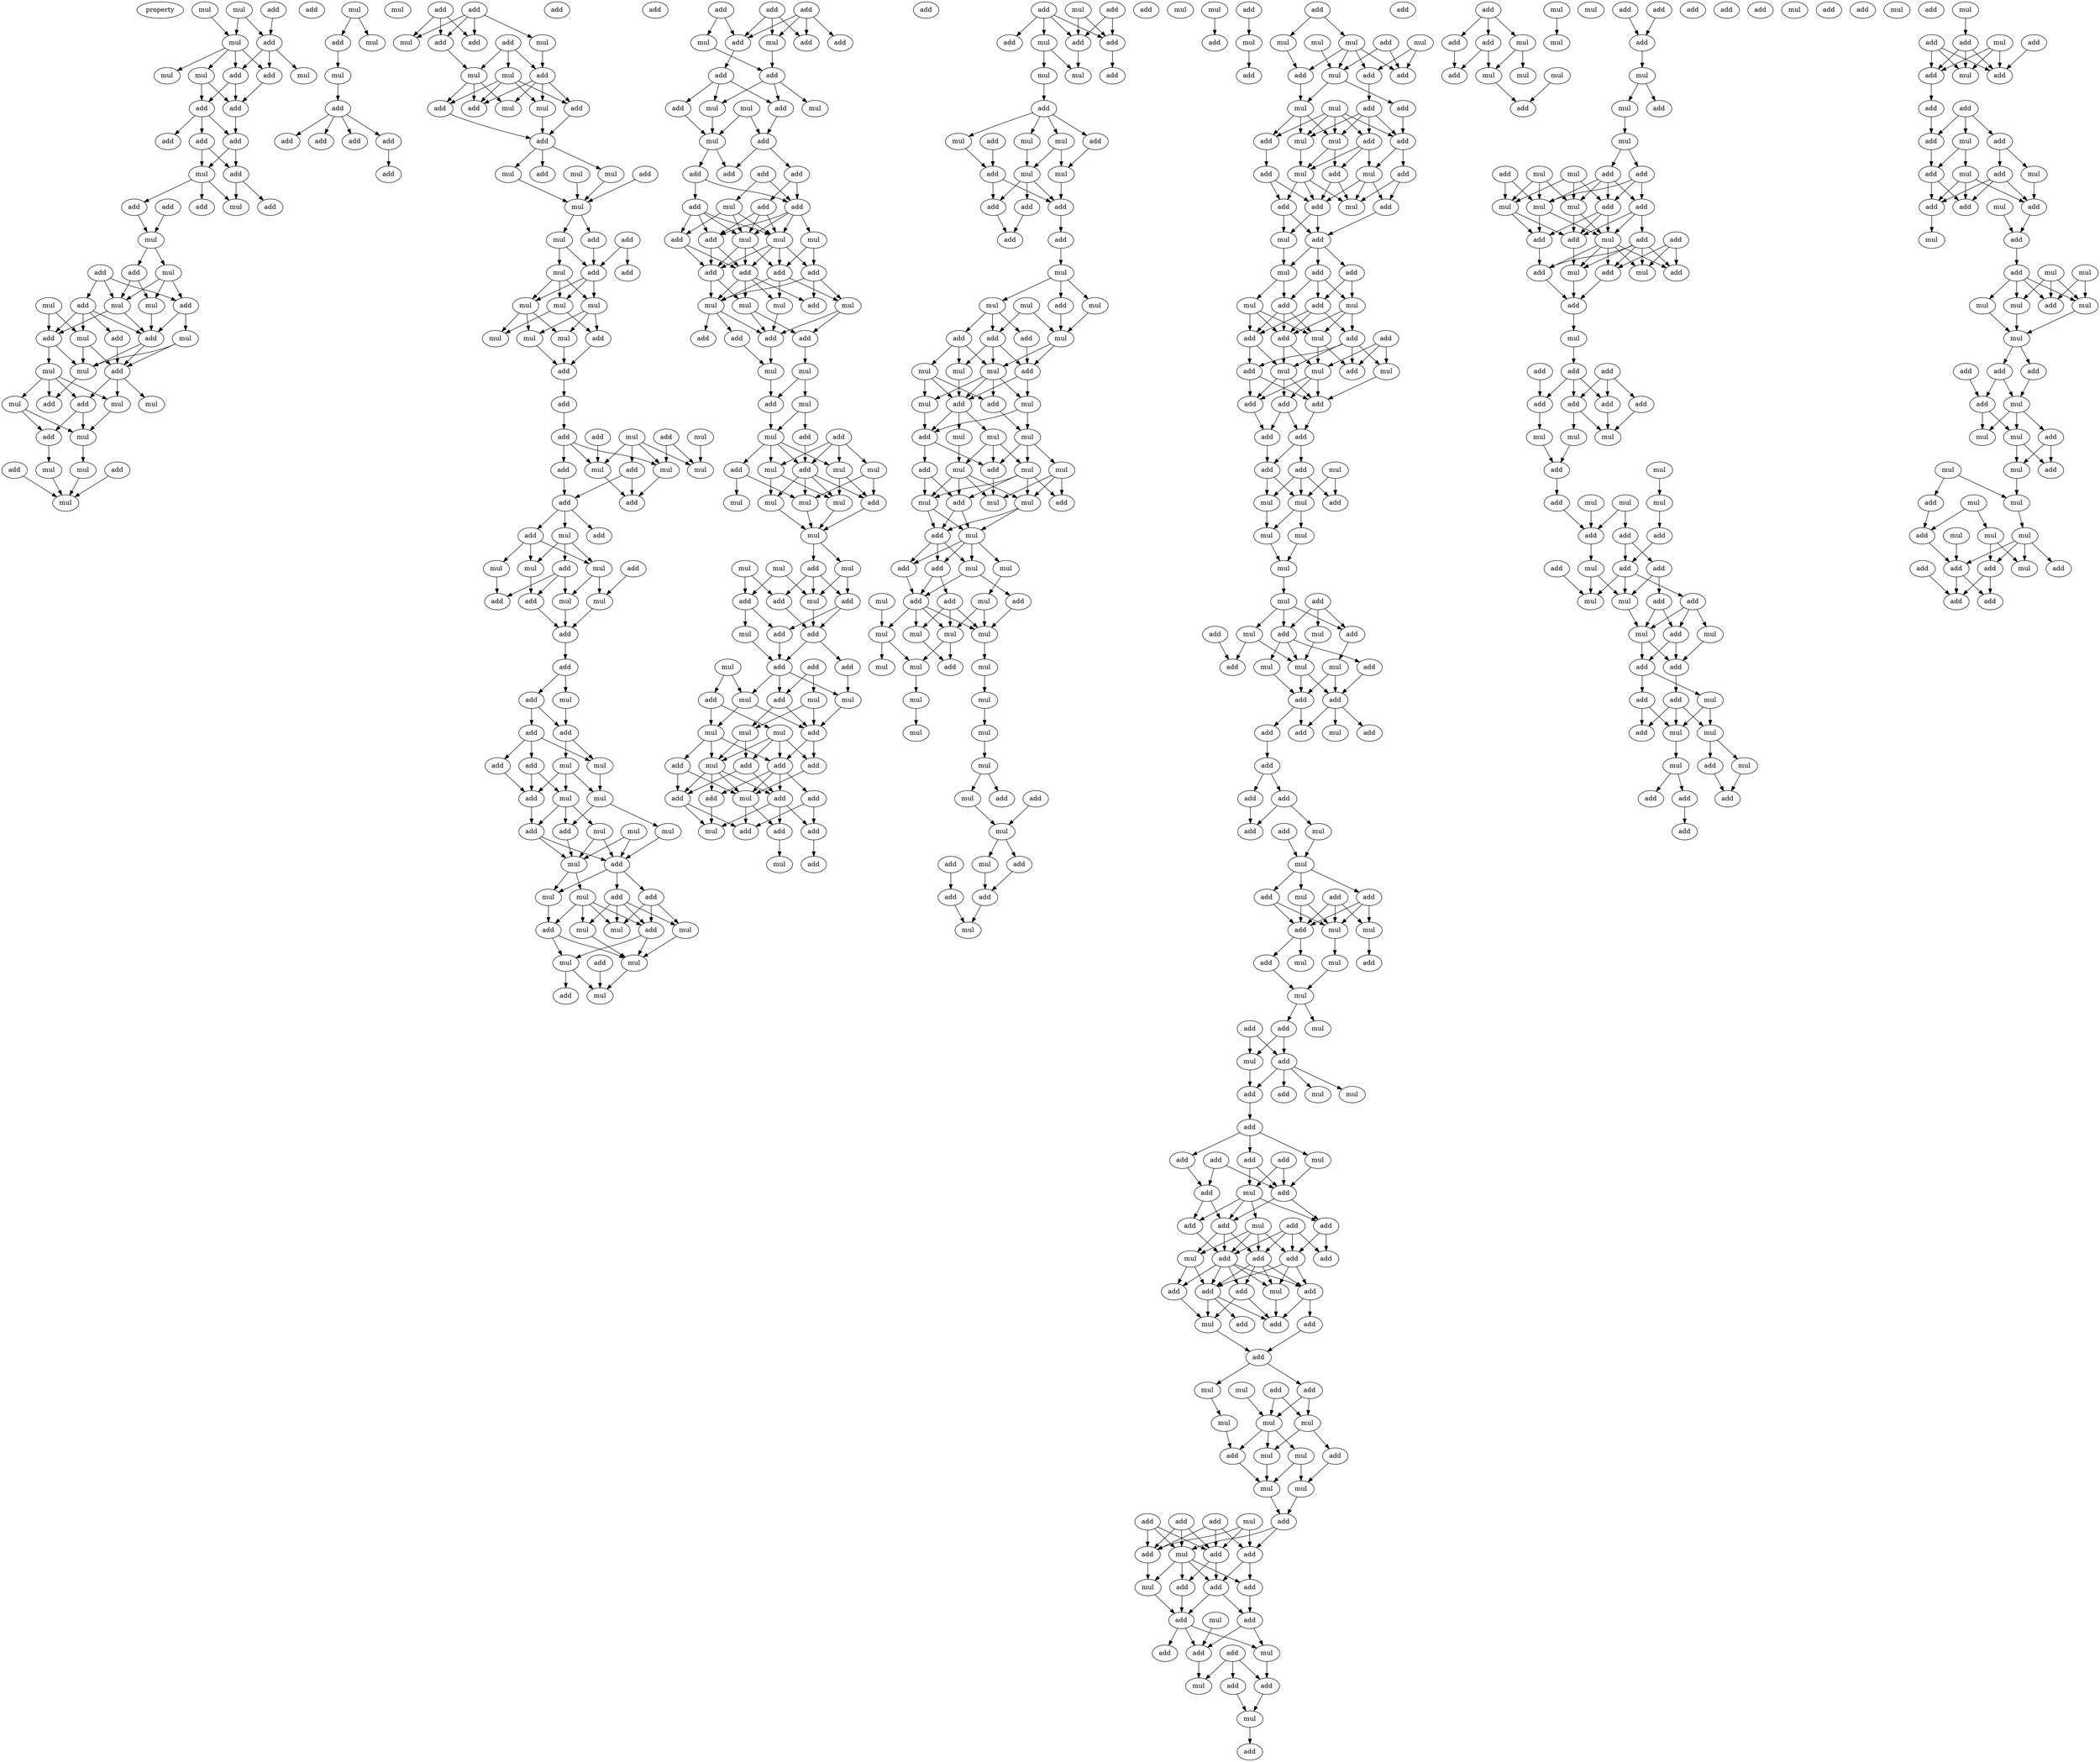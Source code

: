 digraph {
    node [fontcolor=black]
    property [mul=2,lf=1.9]
    0 [ label = mul ];
    1 [ label = mul ];
    2 [ label = add ];
    3 [ label = mul ];
    4 [ label = add ];
    5 [ label = add ];
    6 [ label = add ];
    7 [ label = mul ];
    8 [ label = mul ];
    9 [ label = mul ];
    10 [ label = add ];
    11 [ label = add ];
    12 [ label = add ];
    13 [ label = add ];
    14 [ label = add ];
    15 [ label = mul ];
    16 [ label = add ];
    17 [ label = add ];
    18 [ label = add ];
    19 [ label = add ];
    20 [ label = add ];
    21 [ label = mul ];
    22 [ label = mul ];
    23 [ label = add ];
    24 [ label = add ];
    25 [ label = mul ];
    26 [ label = mul ];
    27 [ label = add ];
    28 [ label = add ];
    29 [ label = mul ];
    30 [ label = mul ];
    31 [ label = add ];
    32 [ label = add ];
    33 [ label = mul ];
    34 [ label = mul ];
    35 [ label = add ];
    36 [ label = mul ];
    37 [ label = add ];
    38 [ label = mul ];
    39 [ label = add ];
    40 [ label = mul ];
    41 [ label = add ];
    42 [ label = mul ];
    43 [ label = mul ];
    44 [ label = mul ];
    45 [ label = add ];
    46 [ label = add ];
    47 [ label = mul ];
    48 [ label = mul ];
    49 [ label = add ];
    50 [ label = mul ];
    51 [ label = add ];
    52 [ label = mul ];
    53 [ label = add ];
    54 [ label = mul ];
    55 [ label = mul ];
    56 [ label = mul ];
    57 [ label = add ];
    58 [ label = add ];
    59 [ label = add ];
    60 [ label = add ];
    61 [ label = add ];
    62 [ label = add ];
    63 [ label = add ];
    64 [ label = add ];
    65 [ label = add ];
    66 [ label = add ];
    67 [ label = add ];
    68 [ label = mul ];
    69 [ label = mul ];
    70 [ label = mul ];
    71 [ label = add ];
    72 [ label = mul ];
    73 [ label = add ];
    74 [ label = mul ];
    75 [ label = add ];
    76 [ label = add ];
    77 [ label = mul ];
    78 [ label = add ];
    79 [ label = add ];
    80 [ label = mul ];
    81 [ label = add ];
    82 [ label = mul ];
    83 [ label = mul ];
    84 [ label = mul ];
    85 [ label = add ];
    86 [ label = add ];
    87 [ label = add ];
    88 [ label = mul ];
    89 [ label = mul ];
    90 [ label = add ];
    91 [ label = add ];
    92 [ label = mul ];
    93 [ label = mul ];
    94 [ label = mul ];
    95 [ label = mul ];
    96 [ label = mul ];
    97 [ label = add ];
    98 [ label = mul ];
    99 [ label = add ];
    100 [ label = add ];
    101 [ label = mul ];
    102 [ label = add ];
    103 [ label = add ];
    104 [ label = mul ];
    105 [ label = add ];
    106 [ label = add ];
    107 [ label = mul ];
    108 [ label = mul ];
    109 [ label = mul ];
    110 [ label = add ];
    111 [ label = add ];
    112 [ label = add ];
    113 [ label = add ];
    114 [ label = mul ];
    115 [ label = add ];
    116 [ label = add ];
    117 [ label = mul ];
    118 [ label = mul ];
    119 [ label = mul ];
    120 [ label = add ];
    121 [ label = mul ];
    122 [ label = add ];
    123 [ label = mul ];
    124 [ label = add ];
    125 [ label = add ];
    126 [ label = add ];
    127 [ label = add ];
    128 [ label = mul ];
    129 [ label = add ];
    130 [ label = add ];
    131 [ label = mul ];
    132 [ label = add ];
    133 [ label = add ];
    134 [ label = mul ];
    135 [ label = mul ];
    136 [ label = mul ];
    137 [ label = add ];
    138 [ label = add ];
    139 [ label = mul ];
    140 [ label = mul ];
    141 [ label = mul ];
    142 [ label = add ];
    143 [ label = mul ];
    144 [ label = add ];
    145 [ label = mul ];
    146 [ label = add ];
    147 [ label = add ];
    148 [ label = mul ];
    149 [ label = add ];
    150 [ label = add ];
    151 [ label = mul ];
    152 [ label = mul ];
    153 [ label = mul ];
    154 [ label = mul ];
    155 [ label = mul ];
    156 [ label = add ];
    157 [ label = mul ];
    158 [ label = add ];
    159 [ label = add ];
    160 [ label = add ];
    161 [ label = add ];
    162 [ label = add ];
    163 [ label = add ];
    164 [ label = mul ];
    165 [ label = mul ];
    166 [ label = add ];
    167 [ label = add ];
    168 [ label = add ];
    169 [ label = add ];
    170 [ label = mul ];
    171 [ label = add ];
    172 [ label = add ];
    173 [ label = mul ];
    174 [ label = mul ];
    175 [ label = add ];
    176 [ label = mul ];
    177 [ label = add ];
    178 [ label = add ];
    179 [ label = add ];
    180 [ label = add ];
    181 [ label = add ];
    182 [ label = add ];
    183 [ label = add ];
    184 [ label = mul ];
    185 [ label = mul ];
    186 [ label = add ];
    187 [ label = mul ];
    188 [ label = add ];
    189 [ label = mul ];
    190 [ label = add ];
    191 [ label = add ];
    192 [ label = add ];
    193 [ label = add ];
    194 [ label = mul ];
    195 [ label = mul ];
    196 [ label = mul ];
    197 [ label = add ];
    198 [ label = mul ];
    199 [ label = add ];
    200 [ label = add ];
    201 [ label = add ];
    202 [ label = add ];
    203 [ label = mul ];
    204 [ label = mul ];
    205 [ label = add ];
    206 [ label = mul ];
    207 [ label = add ];
    208 [ label = mul ];
    209 [ label = add ];
    210 [ label = mul ];
    211 [ label = mul ];
    212 [ label = mul ];
    213 [ label = add ];
    214 [ label = add ];
    215 [ label = mul ];
    216 [ label = add ];
    217 [ label = mul ];
    218 [ label = mul ];
    219 [ label = mul ];
    220 [ label = mul ];
    221 [ label = add ];
    222 [ label = mul ];
    223 [ label = add ];
    224 [ label = mul ];
    225 [ label = mul ];
    226 [ label = add ];
    227 [ label = add ];
    228 [ label = add ];
    229 [ label = mul ];
    230 [ label = add ];
    231 [ label = add ];
    232 [ label = mul ];
    233 [ label = add ];
    234 [ label = add ];
    235 [ label = add ];
    236 [ label = mul ];
    237 [ label = add ];
    238 [ label = mul ];
    239 [ label = mul ];
    240 [ label = add ];
    241 [ label = mul ];
    242 [ label = mul ];
    243 [ label = mul ];
    244 [ label = mul ];
    245 [ label = add ];
    246 [ label = add ];
    247 [ label = add ];
    248 [ label = add ];
    249 [ label = mul ];
    250 [ label = add ];
    251 [ label = add ];
    252 [ label = add ];
    253 [ label = add ];
    254 [ label = mul ];
    255 [ label = add ];
    256 [ label = add ];
    257 [ label = add ];
    258 [ label = add ];
    259 [ label = mul ];
    260 [ label = mul ];
    261 [ label = add ];
    262 [ label = add ];
    263 [ label = mul ];
    264 [ label = add ];
    265 [ label = add ];
    266 [ label = mul ];
    267 [ label = add ];
    268 [ label = add ];
    269 [ label = add ];
    270 [ label = mul ];
    271 [ label = mul ];
    272 [ label = add ];
    273 [ label = add ];
    274 [ label = mul ];
    275 [ label = mul ];
    276 [ label = mul ];
    277 [ label = add ];
    278 [ label = add ];
    279 [ label = mul ];
    280 [ label = mul ];
    281 [ label = add ];
    282 [ label = add ];
    283 [ label = add ];
    284 [ label = add ];
    285 [ label = add ];
    286 [ label = mul ];
    287 [ label = mul ];
    288 [ label = mul ];
    289 [ label = add ];
    290 [ label = mul ];
    291 [ label = add ];
    292 [ label = add ];
    293 [ label = add ];
    294 [ label = mul ];
    295 [ label = mul ];
    296 [ label = add ];
    297 [ label = mul ];
    298 [ label = mul ];
    299 [ label = add ];
    300 [ label = add ];
    301 [ label = mul ];
    302 [ label = mul ];
    303 [ label = mul ];
    304 [ label = mul ];
    305 [ label = add ];
    306 [ label = mul ];
    307 [ label = mul ];
    308 [ label = mul ];
    309 [ label = add ];
    310 [ label = mul ];
    311 [ label = add ];
    312 [ label = add ];
    313 [ label = add ];
    314 [ label = mul ];
    315 [ label = mul ];
    316 [ label = mul ];
    317 [ label = mul ];
    318 [ label = add ];
    319 [ label = add ];
    320 [ label = mul ];
    321 [ label = mul ];
    322 [ label = add ];
    323 [ label = mul ];
    324 [ label = add ];
    325 [ label = mul ];
    326 [ label = add ];
    327 [ label = add ];
    328 [ label = mul ];
    329 [ label = mul ];
    330 [ label = mul ];
    331 [ label = mul ];
    332 [ label = add ];
    333 [ label = mul ];
    334 [ label = mul ];
    335 [ label = mul ];
    336 [ label = mul ];
    337 [ label = mul ];
    338 [ label = mul ];
    339 [ label = mul ];
    340 [ label = mul ];
    341 [ label = add ];
    342 [ label = mul ];
    343 [ label = add ];
    344 [ label = mul ];
    345 [ label = mul ];
    346 [ label = add ];
    347 [ label = add ];
    348 [ label = add ];
    349 [ label = mul ];
    350 [ label = add ];
    351 [ label = add ];
    352 [ label = mul ];
    353 [ label = mul ];
    354 [ label = add ];
    355 [ label = add ];
    356 [ label = mul ];
    357 [ label = add ];
    358 [ label = add ];
    359 [ label = add ];
    360 [ label = mul ];
    361 [ label = mul ];
    362 [ label = mul ];
    363 [ label = mul ];
    364 [ label = mul ];
    365 [ label = add ];
    366 [ label = add ];
    367 [ label = add ];
    368 [ label = mul ];
    369 [ label = mul ];
    370 [ label = add ];
    371 [ label = add ];
    372 [ label = mul ];
    373 [ label = mul ];
    374 [ label = add ];
    375 [ label = add ];
    376 [ label = add ];
    377 [ label = add ];
    378 [ label = mul ];
    379 [ label = add ];
    380 [ label = mul ];
    381 [ label = add ];
    382 [ label = add ];
    383 [ label = add ];
    384 [ label = mul ];
    385 [ label = add ];
    386 [ label = add ];
    387 [ label = mul ];
    388 [ label = mul ];
    389 [ label = add ];
    390 [ label = add ];
    391 [ label = mul ];
    392 [ label = add ];
    393 [ label = add ];
    394 [ label = mul ];
    395 [ label = add ];
    396 [ label = add ];
    397 [ label = add ];
    398 [ label = mul ];
    399 [ label = add ];
    400 [ label = mul ];
    401 [ label = add ];
    402 [ label = mul ];
    403 [ label = add ];
    404 [ label = mul ];
    405 [ label = add ];
    406 [ label = add ];
    407 [ label = add ];
    408 [ label = add ];
    409 [ label = add ];
    410 [ label = add ];
    411 [ label = mul ];
    412 [ label = add ];
    413 [ label = mul ];
    414 [ label = add ];
    415 [ label = mul ];
    416 [ label = mul ];
    417 [ label = mul ];
    418 [ label = mul ];
    419 [ label = add ];
    420 [ label = mul ];
    421 [ label = add ];
    422 [ label = mul ];
    423 [ label = add ];
    424 [ label = add ];
    425 [ label = mul ];
    426 [ label = mul ];
    427 [ label = add ];
    428 [ label = add ];
    429 [ label = mul ];
    430 [ label = mul ];
    431 [ label = add ];
    432 [ label = add ];
    433 [ label = add ];
    434 [ label = mul ];
    435 [ label = add ];
    436 [ label = add ];
    437 [ label = add ];
    438 [ label = add ];
    439 [ label = add ];
    440 [ label = add ];
    441 [ label = add ];
    442 [ label = mul ];
    443 [ label = mul ];
    444 [ label = add ];
    445 [ label = add ];
    446 [ label = add ];
    447 [ label = mul ];
    448 [ label = mul ];
    449 [ label = add ];
    450 [ label = mul ];
    451 [ label = mul ];
    452 [ label = mul ];
    453 [ label = add ];
    454 [ label = add ];
    455 [ label = mul ];
    456 [ label = add ];
    457 [ label = add ];
    458 [ label = mul ];
    459 [ label = add ];
    460 [ label = mul ];
    461 [ label = add ];
    462 [ label = add ];
    463 [ label = add ];
    464 [ label = mul ];
    465 [ label = mul ];
    466 [ label = add ];
    467 [ label = add ];
    468 [ label = add ];
    469 [ label = mul ];
    470 [ label = add ];
    471 [ label = add ];
    472 [ label = add ];
    473 [ label = mul ];
    474 [ label = add ];
    475 [ label = add ];
    476 [ label = add ];
    477 [ label = add ];
    478 [ label = add ];
    479 [ label = mul ];
    480 [ label = add ];
    481 [ label = add ];
    482 [ label = mul ];
    483 [ label = add ];
    484 [ label = add ];
    485 [ label = add ];
    486 [ label = add ];
    487 [ label = add ];
    488 [ label = add ];
    489 [ label = mul ];
    490 [ label = add ];
    491 [ label = add ];
    492 [ label = add ];
    493 [ label = mul ];
    494 [ label = add ];
    495 [ label = mul ];
    496 [ label = mul ];
    497 [ label = add ];
    498 [ label = add ];
    499 [ label = mul ];
    500 [ label = mul ];
    501 [ label = mul ];
    502 [ label = add ];
    503 [ label = mul ];
    504 [ label = mul ];
    505 [ label = add ];
    506 [ label = mul ];
    507 [ label = mul ];
    508 [ label = mul ];
    509 [ label = add ];
    510 [ label = add ];
    511 [ label = add ];
    512 [ label = add ];
    513 [ label = add ];
    514 [ label = mul ];
    515 [ label = add ];
    516 [ label = add ];
    517 [ label = add ];
    518 [ label = add ];
    519 [ label = add ];
    520 [ label = mul ];
    521 [ label = add ];
    522 [ label = add ];
    523 [ label = mul ];
    524 [ label = add ];
    525 [ label = add ];
    526 [ label = mul ];
    527 [ label = add ];
    528 [ label = add ];
    529 [ label = add ];
    530 [ label = mul ];
    531 [ label = mul ];
    532 [ label = add ];
    533 [ label = add ];
    534 [ label = add ];
    535 [ label = mul ];
    536 [ label = add ];
    537 [ label = mul ];
    538 [ label = mul ];
    539 [ label = mul ];
    540 [ label = add ];
    541 [ label = add ];
    542 [ label = mul ];
    543 [ label = mul ];
    544 [ label = mul ];
    545 [ label = add ];
    546 [ label = add ];
    547 [ label = add ];
    548 [ label = add ];
    549 [ label = add ];
    550 [ label = mul ];
    551 [ label = mul ];
    552 [ label = add ];
    553 [ label = mul ];
    554 [ label = mul ];
    555 [ label = add ];
    556 [ label = add ];
    557 [ label = add ];
    558 [ label = mul ];
    559 [ label = mul ];
    560 [ label = add ];
    561 [ label = add ];
    562 [ label = mul ];
    563 [ label = mul ];
    564 [ label = add ];
    565 [ label = mul ];
    566 [ label = add ];
    567 [ label = add ];
    568 [ label = add ];
    569 [ label = mul ];
    570 [ label = add ];
    571 [ label = mul ];
    572 [ label = add ];
    573 [ label = add ];
    574 [ label = add ];
    575 [ label = mul ];
    576 [ label = add ];
    577 [ label = add ];
    578 [ label = add ];
    579 [ label = add ];
    580 [ label = add ];
    581 [ label = add ];
    582 [ label = add ];
    583 [ label = add ];
    584 [ label = mul ];
    585 [ label = mul ];
    586 [ label = mul ];
    587 [ label = add ];
    588 [ label = mul ];
    589 [ label = add ];
    590 [ label = mul ];
    591 [ label = mul ];
    592 [ label = mul ];
    593 [ label = add ];
    594 [ label = add ];
    595 [ label = add ];
    596 [ label = add ];
    597 [ label = mul ];
    598 [ label = add ];
    599 [ label = add ];
    600 [ label = add ];
    601 [ label = mul ];
    602 [ label = add ];
    603 [ label = mul ];
    604 [ label = mul ];
    605 [ label = mul ];
    606 [ label = add ];
    607 [ label = add ];
    608 [ label = add ];
    609 [ label = add ];
    610 [ label = mul ];
    611 [ label = add ];
    612 [ label = mul ];
    613 [ label = add ];
    614 [ label = mul ];
    615 [ label = mul ];
    616 [ label = add ];
    617 [ label = mul ];
    618 [ label = mul ];
    619 [ label = add ];
    620 [ label = add ];
    621 [ label = add ];
    622 [ label = add ];
    623 [ label = add ];
    624 [ label = add ];
    625 [ label = mul ];
    626 [ label = add ];
    627 [ label = mul ];
    628 [ label = mul ];
    629 [ label = add ];
    630 [ label = add ];
    631 [ label = add ];
    632 [ label = add ];
    633 [ label = mul ];
    634 [ label = add ];
    635 [ label = add ];
    636 [ label = add ];
    637 [ label = add ];
    638 [ label = mul ];
    639 [ label = add ];
    640 [ label = mul ];
    641 [ label = add ];
    642 [ label = add ];
    643 [ label = mul ];
    644 [ label = mul ];
    645 [ label = add ];
    646 [ label = add ];
    647 [ label = add ];
    648 [ label = add ];
    649 [ label = mul ];
    650 [ label = add ];
    651 [ label = mul ];
    652 [ label = mul ];
    653 [ label = mul ];
    654 [ label = mul ];
    655 [ label = add ];
    656 [ label = mul ];
    657 [ label = mul ];
    658 [ label = add ];
    659 [ label = add ];
    660 [ label = add ];
    661 [ label = mul ];
    662 [ label = add ];
    663 [ label = mul ];
    664 [ label = mul ];
    665 [ label = add ];
    666 [ label = add ];
    667 [ label = mul ];
    668 [ label = mul ];
    669 [ label = add ];
    670 [ label = mul ];
    671 [ label = mul ];
    672 [ label = mul ];
    673 [ label = add ];
    674 [ label = mul ];
    675 [ label = mul ];
    676 [ label = add ];
    677 [ label = add ];
    678 [ label = mul ];
    679 [ label = add ];
    680 [ label = add ];
    681 [ label = add ];
    682 [ label = add ];
    0 -> 3 [ name = 0 ];
    0 -> 4 [ name = 1 ];
    1 -> 3 [ name = 2 ];
    2 -> 4 [ name = 3 ];
    3 -> 5 [ name = 4 ];
    3 -> 6 [ name = 5 ];
    3 -> 7 [ name = 6 ];
    3 -> 9 [ name = 7 ];
    4 -> 5 [ name = 8 ];
    4 -> 6 [ name = 9 ];
    4 -> 8 [ name = 10 ];
    5 -> 10 [ name = 11 ];
    6 -> 10 [ name = 12 ];
    6 -> 11 [ name = 13 ];
    9 -> 10 [ name = 14 ];
    9 -> 11 [ name = 15 ];
    10 -> 13 [ name = 16 ];
    11 -> 12 [ name = 17 ];
    11 -> 13 [ name = 18 ];
    11 -> 14 [ name = 19 ];
    12 -> 15 [ name = 20 ];
    12 -> 16 [ name = 21 ];
    13 -> 15 [ name = 22 ];
    13 -> 16 [ name = 23 ];
    15 -> 18 [ name = 24 ];
    15 -> 20 [ name = 25 ];
    15 -> 21 [ name = 26 ];
    16 -> 17 [ name = 27 ];
    16 -> 21 [ name = 28 ];
    18 -> 22 [ name = 29 ];
    19 -> 22 [ name = 30 ];
    22 -> 24 [ name = 31 ];
    22 -> 25 [ name = 32 ];
    23 -> 26 [ name = 33 ];
    23 -> 27 [ name = 34 ];
    23 -> 28 [ name = 35 ];
    24 -> 26 [ name = 36 ];
    24 -> 29 [ name = 37 ];
    25 -> 26 [ name = 38 ];
    25 -> 27 [ name = 39 ];
    25 -> 29 [ name = 40 ];
    26 -> 31 [ name = 41 ];
    26 -> 32 [ name = 42 ];
    27 -> 31 [ name = 43 ];
    27 -> 34 [ name = 44 ];
    28 -> 31 [ name = 45 ];
    28 -> 32 [ name = 46 ];
    28 -> 33 [ name = 47 ];
    28 -> 35 [ name = 48 ];
    29 -> 31 [ name = 49 ];
    30 -> 32 [ name = 50 ];
    30 -> 33 [ name = 51 ];
    31 -> 36 [ name = 52 ];
    31 -> 37 [ name = 53 ];
    32 -> 36 [ name = 54 ];
    32 -> 38 [ name = 55 ];
    33 -> 36 [ name = 56 ];
    33 -> 37 [ name = 57 ];
    34 -> 36 [ name = 58 ];
    34 -> 37 [ name = 59 ];
    35 -> 37 [ name = 60 ];
    36 -> 39 [ name = 61 ];
    37 -> 40 [ name = 62 ];
    37 -> 41 [ name = 63 ];
    37 -> 43 [ name = 64 ];
    38 -> 39 [ name = 65 ];
    38 -> 41 [ name = 66 ];
    38 -> 42 [ name = 67 ];
    38 -> 43 [ name = 68 ];
    41 -> 44 [ name = 69 ];
    41 -> 45 [ name = 70 ];
    42 -> 44 [ name = 71 ];
    42 -> 45 [ name = 72 ];
    43 -> 44 [ name = 73 ];
    44 -> 48 [ name = 74 ];
    45 -> 47 [ name = 75 ];
    46 -> 50 [ name = 76 ];
    47 -> 50 [ name = 77 ];
    48 -> 50 [ name = 78 ];
    49 -> 50 [ name = 79 ];
    52 -> 53 [ name = 80 ];
    52 -> 54 [ name = 81 ];
    53 -> 56 [ name = 82 ];
    56 -> 57 [ name = 83 ];
    57 -> 58 [ name = 84 ];
    57 -> 59 [ name = 85 ];
    57 -> 60 [ name = 86 ];
    57 -> 61 [ name = 87 ];
    61 -> 62 [ name = 88 ];
    63 -> 66 [ name = 89 ];
    63 -> 67 [ name = 90 ];
    63 -> 69 [ name = 91 ];
    64 -> 66 [ name = 92 ];
    64 -> 67 [ name = 93 ];
    64 -> 68 [ name = 94 ];
    64 -> 69 [ name = 95 ];
    65 -> 70 [ name = 96 ];
    65 -> 71 [ name = 97 ];
    65 -> 72 [ name = 98 ];
    67 -> 70 [ name = 99 ];
    68 -> 71 [ name = 100 ];
    70 -> 73 [ name = 101 ];
    70 -> 74 [ name = 102 ];
    70 -> 75 [ name = 103 ];
    71 -> 73 [ name = 104 ];
    71 -> 74 [ name = 105 ];
    71 -> 76 [ name = 106 ];
    71 -> 77 [ name = 107 ];
    72 -> 73 [ name = 108 ];
    72 -> 75 [ name = 109 ];
    72 -> 76 [ name = 110 ];
    72 -> 77 [ name = 111 ];
    75 -> 78 [ name = 112 ];
    76 -> 78 [ name = 113 ];
    77 -> 78 [ name = 114 ];
    78 -> 80 [ name = 115 ];
    78 -> 81 [ name = 116 ];
    78 -> 82 [ name = 117 ];
    79 -> 84 [ name = 118 ];
    80 -> 84 [ name = 119 ];
    82 -> 84 [ name = 120 ];
    83 -> 84 [ name = 121 ];
    84 -> 85 [ name = 122 ];
    84 -> 88 [ name = 123 ];
    85 -> 91 [ name = 124 ];
    87 -> 90 [ name = 125 ];
    87 -> 91 [ name = 126 ];
    88 -> 89 [ name = 127 ];
    88 -> 91 [ name = 128 ];
    89 -> 92 [ name = 129 ];
    89 -> 93 [ name = 130 ];
    89 -> 94 [ name = 131 ];
    91 -> 92 [ name = 132 ];
    91 -> 93 [ name = 133 ];
    91 -> 94 [ name = 134 ];
    92 -> 95 [ name = 135 ];
    92 -> 97 [ name = 136 ];
    93 -> 96 [ name = 137 ];
    93 -> 97 [ name = 138 ];
    93 -> 98 [ name = 139 ];
    94 -> 95 [ name = 140 ];
    94 -> 96 [ name = 141 ];
    94 -> 98 [ name = 142 ];
    96 -> 99 [ name = 143 ];
    97 -> 99 [ name = 144 ];
    98 -> 99 [ name = 145 ];
    99 -> 100 [ name = 146 ];
    100 -> 103 [ name = 147 ];
    101 -> 107 [ name = 148 ];
    101 -> 108 [ name = 149 ];
    101 -> 109 [ name = 150 ];
    101 -> 110 [ name = 151 ];
    102 -> 107 [ name = 152 ];
    102 -> 109 [ name = 153 ];
    103 -> 106 [ name = 154 ];
    103 -> 107 [ name = 155 ];
    103 -> 108 [ name = 156 ];
    104 -> 109 [ name = 157 ];
    105 -> 108 [ name = 158 ];
    106 -> 111 [ name = 159 ];
    107 -> 112 [ name = 160 ];
    108 -> 112 [ name = 161 ];
    110 -> 111 [ name = 162 ];
    110 -> 112 [ name = 163 ];
    111 -> 113 [ name = 164 ];
    111 -> 114 [ name = 165 ];
    111 -> 115 [ name = 166 ];
    113 -> 117 [ name = 167 ];
    113 -> 118 [ name = 168 ];
    113 -> 119 [ name = 169 ];
    114 -> 118 [ name = 170 ];
    114 -> 119 [ name = 171 ];
    114 -> 120 [ name = 172 ];
    116 -> 123 [ name = 173 ];
    117 -> 124 [ name = 174 ];
    118 -> 121 [ name = 175 ];
    118 -> 123 [ name = 176 ];
    119 -> 122 [ name = 177 ];
    120 -> 121 [ name = 178 ];
    120 -> 122 [ name = 179 ];
    120 -> 124 [ name = 180 ];
    121 -> 125 [ name = 181 ];
    122 -> 125 [ name = 182 ];
    123 -> 125 [ name = 183 ];
    125 -> 126 [ name = 184 ];
    126 -> 127 [ name = 185 ];
    126 -> 128 [ name = 186 ];
    127 -> 129 [ name = 187 ];
    127 -> 130 [ name = 188 ];
    128 -> 129 [ name = 189 ];
    129 -> 131 [ name = 190 ];
    129 -> 134 [ name = 191 ];
    130 -> 132 [ name = 192 ];
    130 -> 133 [ name = 193 ];
    130 -> 134 [ name = 194 ];
    131 -> 135 [ name = 195 ];
    131 -> 136 [ name = 196 ];
    131 -> 137 [ name = 197 ];
    132 -> 136 [ name = 198 ];
    132 -> 137 [ name = 199 ];
    133 -> 137 [ name = 200 ];
    134 -> 135 [ name = 201 ];
    135 -> 138 [ name = 202 ];
    135 -> 141 [ name = 203 ];
    136 -> 138 [ name = 204 ];
    136 -> 140 [ name = 205 ];
    136 -> 142 [ name = 206 ];
    137 -> 142 [ name = 207 ];
    138 -> 143 [ name = 208 ];
    139 -> 143 [ name = 209 ];
    139 -> 144 [ name = 210 ];
    140 -> 143 [ name = 211 ];
    140 -> 144 [ name = 212 ];
    141 -> 144 [ name = 213 ];
    142 -> 143 [ name = 214 ];
    142 -> 144 [ name = 215 ];
    143 -> 145 [ name = 216 ];
    143 -> 148 [ name = 217 ];
    144 -> 146 [ name = 218 ];
    144 -> 147 [ name = 219 ];
    144 -> 148 [ name = 220 ];
    145 -> 149 [ name = 221 ];
    145 -> 150 [ name = 222 ];
    145 -> 151 [ name = 223 ];
    145 -> 152 [ name = 224 ];
    146 -> 150 [ name = 225 ];
    146 -> 151 [ name = 226 ];
    146 -> 153 [ name = 227 ];
    147 -> 150 [ name = 228 ];
    147 -> 151 [ name = 229 ];
    147 -> 152 [ name = 230 ];
    147 -> 153 [ name = 231 ];
    148 -> 149 [ name = 232 ];
    149 -> 154 [ name = 233 ];
    149 -> 155 [ name = 234 ];
    150 -> 154 [ name = 235 ];
    150 -> 155 [ name = 236 ];
    152 -> 154 [ name = 237 ];
    153 -> 154 [ name = 238 ];
    154 -> 157 [ name = 239 ];
    155 -> 157 [ name = 240 ];
    155 -> 158 [ name = 241 ];
    156 -> 157 [ name = 242 ];
    160 -> 165 [ name = 243 ];
    160 -> 167 [ name = 244 ];
    161 -> 163 [ name = 245 ];
    161 -> 164 [ name = 246 ];
    161 -> 166 [ name = 247 ];
    161 -> 167 [ name = 248 ];
    162 -> 164 [ name = 249 ];
    162 -> 166 [ name = 250 ];
    162 -> 167 [ name = 251 ];
    164 -> 169 [ name = 252 ];
    165 -> 169 [ name = 253 ];
    167 -> 168 [ name = 254 ];
    168 -> 170 [ name = 255 ];
    168 -> 171 [ name = 256 ];
    168 -> 172 [ name = 257 ];
    169 -> 170 [ name = 258 ];
    169 -> 172 [ name = 259 ];
    169 -> 174 [ name = 260 ];
    170 -> 176 [ name = 261 ];
    171 -> 176 [ name = 262 ];
    172 -> 175 [ name = 263 ];
    173 -> 175 [ name = 264 ];
    173 -> 176 [ name = 265 ];
    175 -> 177 [ name = 266 ];
    175 -> 180 [ name = 267 ];
    176 -> 178 [ name = 268 ];
    176 -> 180 [ name = 269 ];
    177 -> 182 [ name = 270 ];
    177 -> 183 [ name = 271 ];
    178 -> 181 [ name = 272 ];
    178 -> 183 [ name = 273 ];
    179 -> 183 [ name = 274 ];
    179 -> 184 [ name = 275 ];
    181 -> 185 [ name = 276 ];
    181 -> 186 [ name = 277 ];
    181 -> 188 [ name = 278 ];
    181 -> 189 [ name = 279 ];
    182 -> 185 [ name = 280 ];
    182 -> 186 [ name = 281 ];
    182 -> 189 [ name = 282 ];
    183 -> 185 [ name = 283 ];
    183 -> 186 [ name = 284 ];
    183 -> 187 [ name = 285 ];
    183 -> 189 [ name = 286 ];
    184 -> 185 [ name = 287 ];
    184 -> 188 [ name = 288 ];
    184 -> 189 [ name = 289 ];
    185 -> 190 [ name = 290 ];
    185 -> 191 [ name = 291 ];
    185 -> 192 [ name = 292 ];
    185 -> 193 [ name = 293 ];
    186 -> 190 [ name = 294 ];
    186 -> 193 [ name = 295 ];
    187 -> 191 [ name = 296 ];
    187 -> 192 [ name = 297 ];
    188 -> 190 [ name = 298 ];
    188 -> 193 [ name = 299 ];
    189 -> 190 [ name = 300 ];
    189 -> 191 [ name = 301 ];
    189 -> 193 [ name = 302 ];
    190 -> 194 [ name = 303 ];
    190 -> 196 [ name = 304 ];
    190 -> 197 [ name = 305 ];
    190 -> 198 [ name = 306 ];
    191 -> 195 [ name = 307 ];
    191 -> 196 [ name = 308 ];
    191 -> 198 [ name = 309 ];
    192 -> 195 [ name = 310 ];
    192 -> 197 [ name = 311 ];
    192 -> 198 [ name = 312 ];
    193 -> 194 [ name = 313 ];
    193 -> 198 [ name = 314 ];
    194 -> 199 [ name = 315 ];
    194 -> 202 [ name = 316 ];
    195 -> 199 [ name = 317 ];
    195 -> 202 [ name = 318 ];
    196 -> 199 [ name = 319 ];
    198 -> 199 [ name = 320 ];
    198 -> 200 [ name = 321 ];
    198 -> 201 [ name = 322 ];
    199 -> 203 [ name = 323 ];
    201 -> 203 [ name = 324 ];
    202 -> 204 [ name = 325 ];
    203 -> 205 [ name = 326 ];
    204 -> 205 [ name = 327 ];
    204 -> 206 [ name = 328 ];
    205 -> 208 [ name = 329 ];
    206 -> 207 [ name = 330 ];
    206 -> 208 [ name = 331 ];
    207 -> 213 [ name = 332 ];
    208 -> 211 [ name = 333 ];
    208 -> 212 [ name = 334 ];
    208 -> 213 [ name = 335 ];
    208 -> 214 [ name = 336 ];
    209 -> 210 [ name = 337 ];
    209 -> 211 [ name = 338 ];
    209 -> 212 [ name = 339 ];
    209 -> 213 [ name = 340 ];
    210 -> 215 [ name = 341 ];
    210 -> 216 [ name = 342 ];
    211 -> 218 [ name = 343 ];
    211 -> 219 [ name = 344 ];
    212 -> 216 [ name = 345 ];
    212 -> 218 [ name = 346 ];
    213 -> 215 [ name = 347 ];
    213 -> 216 [ name = 348 ];
    213 -> 218 [ name = 349 ];
    213 -> 219 [ name = 350 ];
    214 -> 215 [ name = 351 ];
    214 -> 217 [ name = 352 ];
    215 -> 220 [ name = 353 ];
    216 -> 220 [ name = 354 ];
    218 -> 220 [ name = 355 ];
    219 -> 220 [ name = 356 ];
    220 -> 222 [ name = 357 ];
    220 -> 223 [ name = 358 ];
    222 -> 228 [ name = 359 ];
    222 -> 229 [ name = 360 ];
    223 -> 227 [ name = 361 ];
    223 -> 228 [ name = 362 ];
    223 -> 229 [ name = 363 ];
    224 -> 226 [ name = 364 ];
    224 -> 227 [ name = 365 ];
    225 -> 226 [ name = 366 ];
    225 -> 229 [ name = 367 ];
    226 -> 230 [ name = 368 ];
    226 -> 232 [ name = 369 ];
    227 -> 231 [ name = 370 ];
    228 -> 230 [ name = 371 ];
    228 -> 231 [ name = 372 ];
    229 -> 231 [ name = 373 ];
    230 -> 235 [ name = 374 ];
    231 -> 234 [ name = 375 ];
    231 -> 235 [ name = 376 ];
    232 -> 235 [ name = 377 ];
    233 -> 237 [ name = 378 ];
    233 -> 239 [ name = 379 ];
    234 -> 238 [ name = 380 ];
    235 -> 237 [ name = 381 ];
    235 -> 238 [ name = 382 ];
    235 -> 241 [ name = 383 ];
    236 -> 240 [ name = 384 ];
    236 -> 241 [ name = 385 ];
    237 -> 243 [ name = 386 ];
    237 -> 245 [ name = 387 ];
    238 -> 245 [ name = 388 ];
    239 -> 243 [ name = 389 ];
    239 -> 245 [ name = 390 ];
    240 -> 242 [ name = 391 ];
    240 -> 244 [ name = 392 ];
    241 -> 244 [ name = 393 ];
    241 -> 245 [ name = 394 ];
    242 -> 246 [ name = 395 ];
    242 -> 248 [ name = 396 ];
    242 -> 249 [ name = 397 ];
    242 -> 250 [ name = 398 ];
    243 -> 248 [ name = 399 ];
    243 -> 249 [ name = 400 ];
    244 -> 246 [ name = 401 ];
    244 -> 247 [ name = 402 ];
    244 -> 249 [ name = 403 ];
    245 -> 246 [ name = 404 ];
    245 -> 250 [ name = 405 ];
    246 -> 252 [ name = 406 ];
    246 -> 253 [ name = 407 ];
    246 -> 254 [ name = 408 ];
    246 -> 255 [ name = 409 ];
    247 -> 251 [ name = 410 ];
    247 -> 254 [ name = 411 ];
    248 -> 251 [ name = 412 ];
    248 -> 252 [ name = 413 ];
    249 -> 251 [ name = 414 ];
    249 -> 252 [ name = 415 ];
    249 -> 254 [ name = 416 ];
    249 -> 255 [ name = 417 ];
    250 -> 254 [ name = 418 ];
    251 -> 256 [ name = 419 ];
    251 -> 259 [ name = 420 ];
    252 -> 257 [ name = 421 ];
    252 -> 258 [ name = 422 ];
    252 -> 259 [ name = 423 ];
    253 -> 256 [ name = 424 ];
    253 -> 257 [ name = 425 ];
    254 -> 256 [ name = 426 ];
    254 -> 258 [ name = 427 ];
    255 -> 259 [ name = 428 ];
    257 -> 261 [ name = 429 ];
    258 -> 260 [ name = 430 ];
    262 -> 265 [ name = 431 ];
    262 -> 266 [ name = 432 ];
    262 -> 267 [ name = 433 ];
    262 -> 268 [ name = 434 ];
    263 -> 267 [ name = 435 ];
    263 -> 268 [ name = 436 ];
    264 -> 267 [ name = 437 ];
    264 -> 268 [ name = 438 ];
    266 -> 270 [ name = 439 ];
    266 -> 271 [ name = 440 ];
    267 -> 269 [ name = 441 ];
    268 -> 271 [ name = 442 ];
    270 -> 272 [ name = 443 ];
    272 -> 273 [ name = 444 ];
    272 -> 274 [ name = 445 ];
    272 -> 275 [ name = 446 ];
    272 -> 276 [ name = 447 ];
    273 -> 280 [ name = 448 ];
    274 -> 279 [ name = 449 ];
    274 -> 280 [ name = 450 ];
    275 -> 279 [ name = 451 ];
    276 -> 278 [ name = 452 ];
    277 -> 278 [ name = 453 ];
    278 -> 282 [ name = 454 ];
    278 -> 283 [ name = 455 ];
    279 -> 281 [ name = 456 ];
    279 -> 282 [ name = 457 ];
    279 -> 283 [ name = 458 ];
    280 -> 283 [ name = 459 ];
    281 -> 285 [ name = 460 ];
    282 -> 285 [ name = 461 ];
    283 -> 284 [ name = 462 ];
    284 -> 286 [ name = 463 ];
    286 -> 287 [ name = 464 ];
    286 -> 289 [ name = 465 ];
    286 -> 290 [ name = 466 ];
    287 -> 291 [ name = 467 ];
    287 -> 292 [ name = 468 ];
    287 -> 293 [ name = 469 ];
    288 -> 292 [ name = 470 ];
    288 -> 294 [ name = 471 ];
    289 -> 294 [ name = 472 ];
    290 -> 294 [ name = 473 ];
    291 -> 296 [ name = 474 ];
    292 -> 296 [ name = 475 ];
    292 -> 297 [ name = 476 ];
    292 -> 298 [ name = 477 ];
    293 -> 295 [ name = 478 ];
    293 -> 297 [ name = 479 ];
    293 -> 298 [ name = 480 ];
    294 -> 296 [ name = 481 ];
    294 -> 297 [ name = 482 ];
    295 -> 299 [ name = 483 ];
    295 -> 300 [ name = 484 ];
    295 -> 301 [ name = 485 ];
    296 -> 300 [ name = 486 ];
    296 -> 302 [ name = 487 ];
    297 -> 299 [ name = 488 ];
    297 -> 300 [ name = 489 ];
    297 -> 301 [ name = 490 ];
    297 -> 302 [ name = 491 ];
    298 -> 300 [ name = 492 ];
    299 -> 304 [ name = 493 ];
    300 -> 303 [ name = 494 ];
    300 -> 305 [ name = 495 ];
    300 -> 306 [ name = 496 ];
    301 -> 305 [ name = 497 ];
    302 -> 304 [ name = 498 ];
    302 -> 305 [ name = 499 ];
    303 -> 307 [ name = 500 ];
    303 -> 310 [ name = 501 ];
    303 -> 311 [ name = 502 ];
    304 -> 308 [ name = 503 ];
    304 -> 310 [ name = 504 ];
    304 -> 311 [ name = 505 ];
    305 -> 309 [ name = 506 ];
    305 -> 311 [ name = 507 ];
    306 -> 307 [ name = 508 ];
    307 -> 312 [ name = 509 ];
    307 -> 314 [ name = 510 ];
    307 -> 315 [ name = 511 ];
    307 -> 316 [ name = 512 ];
    308 -> 313 [ name = 513 ];
    308 -> 315 [ name = 514 ];
    308 -> 316 [ name = 515 ];
    309 -> 312 [ name = 516 ];
    309 -> 314 [ name = 517 ];
    310 -> 312 [ name = 518 ];
    310 -> 313 [ name = 519 ];
    310 -> 314 [ name = 520 ];
    310 -> 315 [ name = 521 ];
    311 -> 316 [ name = 522 ];
    312 -> 317 [ name = 523 ];
    312 -> 318 [ name = 524 ];
    314 -> 317 [ name = 525 ];
    314 -> 318 [ name = 526 ];
    315 -> 317 [ name = 527 ];
    315 -> 318 [ name = 528 ];
    317 -> 319 [ name = 529 ];
    317 -> 320 [ name = 530 ];
    317 -> 321 [ name = 531 ];
    317 -> 322 [ name = 532 ];
    318 -> 319 [ name = 533 ];
    318 -> 320 [ name = 534 ];
    318 -> 322 [ name = 535 ];
    319 -> 326 [ name = 536 ];
    319 -> 327 [ name = 537 ];
    320 -> 324 [ name = 538 ];
    320 -> 326 [ name = 539 ];
    321 -> 323 [ name = 540 ];
    322 -> 326 [ name = 541 ];
    323 -> 330 [ name = 542 ];
    323 -> 331 [ name = 543 ];
    324 -> 331 [ name = 544 ];
    325 -> 328 [ name = 545 ];
    326 -> 328 [ name = 546 ];
    326 -> 329 [ name = 547 ];
    326 -> 330 [ name = 548 ];
    326 -> 331 [ name = 549 ];
    327 -> 329 [ name = 550 ];
    327 -> 330 [ name = 551 ];
    327 -> 331 [ name = 552 ];
    328 -> 334 [ name = 553 ];
    328 -> 335 [ name = 554 ];
    329 -> 332 [ name = 555 ];
    330 -> 332 [ name = 556 ];
    330 -> 335 [ name = 557 ];
    331 -> 333 [ name = 558 ];
    333 -> 336 [ name = 559 ];
    335 -> 337 [ name = 560 ];
    336 -> 339 [ name = 561 ];
    337 -> 338 [ name = 562 ];
    339 -> 340 [ name = 563 ];
    340 -> 342 [ name = 564 ];
    340 -> 343 [ name = 565 ];
    341 -> 344 [ name = 566 ];
    342 -> 344 [ name = 567 ];
    344 -> 345 [ name = 568 ];
    344 -> 346 [ name = 569 ];
    345 -> 351 [ name = 570 ];
    346 -> 351 [ name = 571 ];
    347 -> 350 [ name = 572 ];
    350 -> 353 [ name = 573 ];
    351 -> 353 [ name = 574 ];
    352 -> 355 [ name = 575 ];
    354 -> 356 [ name = 576 ];
    356 -> 357 [ name = 577 ];
    358 -> 361 [ name = 578 ];
    358 -> 362 [ name = 579 ];
    359 -> 364 [ name = 580 ];
    359 -> 367 [ name = 581 ];
    360 -> 364 [ name = 582 ];
    361 -> 365 [ name = 583 ];
    362 -> 364 [ name = 584 ];
    362 -> 365 [ name = 585 ];
    362 -> 366 [ name = 586 ];
    362 -> 367 [ name = 587 ];
    363 -> 366 [ name = 588 ];
    363 -> 367 [ name = 589 ];
    364 -> 368 [ name = 590 ];
    364 -> 370 [ name = 591 ];
    365 -> 368 [ name = 592 ];
    366 -> 371 [ name = 593 ];
    368 -> 372 [ name = 594 ];
    368 -> 373 [ name = 595 ];
    368 -> 375 [ name = 596 ];
    369 -> 372 [ name = 597 ];
    369 -> 373 [ name = 598 ];
    369 -> 374 [ name = 599 ];
    369 -> 375 [ name = 600 ];
    369 -> 376 [ name = 601 ];
    370 -> 374 [ name = 602 ];
    371 -> 372 [ name = 603 ];
    371 -> 373 [ name = 604 ];
    371 -> 374 [ name = 605 ];
    371 -> 376 [ name = 606 ];
    372 -> 379 [ name = 607 ];
    372 -> 380 [ name = 608 ];
    373 -> 380 [ name = 609 ];
    374 -> 377 [ name = 610 ];
    374 -> 378 [ name = 611 ];
    375 -> 381 [ name = 612 ];
    376 -> 378 [ name = 613 ];
    376 -> 379 [ name = 614 ];
    376 -> 380 [ name = 615 ];
    377 -> 384 [ name = 616 ];
    377 -> 385 [ name = 617 ];
    378 -> 382 [ name = 618 ];
    378 -> 384 [ name = 619 ];
    378 -> 385 [ name = 620 ];
    379 -> 382 [ name = 621 ];
    379 -> 384 [ name = 622 ];
    380 -> 382 [ name = 623 ];
    380 -> 383 [ name = 624 ];
    380 -> 384 [ name = 625 ];
    381 -> 382 [ name = 626 ];
    381 -> 383 [ name = 627 ];
    382 -> 386 [ name = 628 ];
    382 -> 387 [ name = 629 ];
    383 -> 386 [ name = 630 ];
    383 -> 387 [ name = 631 ];
    385 -> 386 [ name = 632 ];
    386 -> 388 [ name = 633 ];
    386 -> 389 [ name = 634 ];
    386 -> 390 [ name = 635 ];
    387 -> 388 [ name = 636 ];
    388 -> 391 [ name = 637 ];
    388 -> 393 [ name = 638 ];
    389 -> 392 [ name = 639 ];
    389 -> 394 [ name = 640 ];
    390 -> 392 [ name = 641 ];
    390 -> 393 [ name = 642 ];
    390 -> 394 [ name = 643 ];
    391 -> 395 [ name = 644 ];
    391 -> 397 [ name = 645 ];
    391 -> 398 [ name = 646 ];
    392 -> 395 [ name = 647 ];
    392 -> 397 [ name = 648 ];
    392 -> 399 [ name = 649 ];
    393 -> 395 [ name = 650 ];
    393 -> 397 [ name = 651 ];
    393 -> 398 [ name = 652 ];
    394 -> 397 [ name = 653 ];
    394 -> 398 [ name = 654 ];
    394 -> 399 [ name = 655 ];
    395 -> 401 [ name = 656 ];
    395 -> 404 [ name = 657 ];
    396 -> 400 [ name = 658 ];
    396 -> 402 [ name = 659 ];
    396 -> 403 [ name = 660 ];
    397 -> 402 [ name = 661 ];
    397 -> 404 [ name = 662 ];
    398 -> 402 [ name = 663 ];
    398 -> 403 [ name = 664 ];
    399 -> 400 [ name = 665 ];
    399 -> 401 [ name = 666 ];
    399 -> 403 [ name = 667 ];
    399 -> 404 [ name = 668 ];
    400 -> 407 [ name = 669 ];
    401 -> 406 [ name = 670 ];
    401 -> 407 [ name = 671 ];
    402 -> 405 [ name = 672 ];
    402 -> 406 [ name = 673 ];
    402 -> 407 [ name = 674 ];
    404 -> 405 [ name = 675 ];
    404 -> 406 [ name = 676 ];
    404 -> 407 [ name = 677 ];
    405 -> 408 [ name = 678 ];
    405 -> 409 [ name = 679 ];
    406 -> 408 [ name = 680 ];
    407 -> 409 [ name = 681 ];
    408 -> 412 [ name = 682 ];
    409 -> 410 [ name = 683 ];
    409 -> 412 [ name = 684 ];
    410 -> 413 [ name = 685 ];
    410 -> 414 [ name = 686 ];
    410 -> 415 [ name = 687 ];
    411 -> 413 [ name = 688 ];
    411 -> 414 [ name = 689 ];
    412 -> 413 [ name = 690 ];
    412 -> 415 [ name = 691 ];
    413 -> 416 [ name = 692 ];
    413 -> 417 [ name = 693 ];
    415 -> 416 [ name = 694 ];
    416 -> 418 [ name = 695 ];
    417 -> 418 [ name = 696 ];
    418 -> 420 [ name = 697 ];
    419 -> 423 [ name = 698 ];
    419 -> 424 [ name = 699 ];
    419 -> 425 [ name = 700 ];
    420 -> 422 [ name = 701 ];
    420 -> 423 [ name = 702 ];
    420 -> 424 [ name = 703 ];
    421 -> 427 [ name = 704 ];
    422 -> 427 [ name = 705 ];
    422 -> 429 [ name = 706 ];
    423 -> 426 [ name = 707 ];
    424 -> 428 [ name = 708 ];
    424 -> 429 [ name = 709 ];
    424 -> 430 [ name = 710 ];
    425 -> 429 [ name = 711 ];
    426 -> 431 [ name = 712 ];
    426 -> 432 [ name = 713 ];
    428 -> 432 [ name = 714 ];
    429 -> 431 [ name = 715 ];
    429 -> 432 [ name = 716 ];
    430 -> 431 [ name = 717 ];
    431 -> 433 [ name = 718 ];
    431 -> 436 [ name = 719 ];
    432 -> 434 [ name = 720 ];
    432 -> 435 [ name = 721 ];
    432 -> 436 [ name = 722 ];
    433 -> 437 [ name = 723 ];
    437 -> 438 [ name = 724 ];
    437 -> 439 [ name = 725 ];
    438 -> 440 [ name = 726 ];
    438 -> 442 [ name = 727 ];
    439 -> 440 [ name = 728 ];
    441 -> 443 [ name = 729 ];
    442 -> 443 [ name = 730 ];
    443 -> 444 [ name = 731 ];
    443 -> 445 [ name = 732 ];
    443 -> 447 [ name = 733 ];
    444 -> 448 [ name = 734 ];
    444 -> 449 [ name = 735 ];
    445 -> 448 [ name = 736 ];
    445 -> 449 [ name = 737 ];
    445 -> 450 [ name = 738 ];
    446 -> 448 [ name = 739 ];
    446 -> 449 [ name = 740 ];
    446 -> 450 [ name = 741 ];
    447 -> 448 [ name = 742 ];
    447 -> 449 [ name = 743 ];
    448 -> 451 [ name = 744 ];
    449 -> 452 [ name = 745 ];
    449 -> 454 [ name = 746 ];
    450 -> 453 [ name = 747 ];
    451 -> 455 [ name = 748 ];
    454 -> 455 [ name = 749 ];
    455 -> 457 [ name = 750 ];
    455 -> 458 [ name = 751 ];
    456 -> 460 [ name = 752 ];
    456 -> 461 [ name = 753 ];
    457 -> 460 [ name = 754 ];
    457 -> 461 [ name = 755 ];
    460 -> 462 [ name = 756 ];
    461 -> 462 [ name = 757 ];
    461 -> 463 [ name = 758 ];
    461 -> 464 [ name = 759 ];
    461 -> 465 [ name = 760 ];
    462 -> 466 [ name = 761 ];
    466 -> 468 [ name = 762 ];
    466 -> 469 [ name = 763 ];
    466 -> 470 [ name = 764 ];
    467 -> 472 [ name = 765 ];
    467 -> 474 [ name = 766 ];
    468 -> 474 [ name = 767 ];
    469 -> 472 [ name = 768 ];
    470 -> 472 [ name = 769 ];
    470 -> 473 [ name = 770 ];
    471 -> 472 [ name = 771 ];
    471 -> 473 [ name = 772 ];
    472 -> 475 [ name = 773 ];
    472 -> 476 [ name = 774 ];
    473 -> 475 [ name = 775 ];
    473 -> 476 [ name = 776 ];
    473 -> 478 [ name = 777 ];
    473 -> 479 [ name = 778 ];
    474 -> 475 [ name = 779 ];
    474 -> 478 [ name = 780 ];
    475 -> 482 [ name = 781 ];
    475 -> 483 [ name = 782 ];
    475 -> 484 [ name = 783 ];
    476 -> 480 [ name = 784 ];
    476 -> 481 [ name = 785 ];
    477 -> 480 [ name = 786 ];
    477 -> 481 [ name = 787 ];
    477 -> 483 [ name = 788 ];
    477 -> 484 [ name = 789 ];
    478 -> 484 [ name = 790 ];
    479 -> 480 [ name = 791 ];
    479 -> 482 [ name = 792 ];
    479 -> 483 [ name = 793 ];
    479 -> 484 [ name = 794 ];
    480 -> 486 [ name = 795 ];
    480 -> 488 [ name = 796 ];
    480 -> 489 [ name = 797 ];
    482 -> 485 [ name = 798 ];
    482 -> 488 [ name = 799 ];
    483 -> 486 [ name = 800 ];
    483 -> 487 [ name = 801 ];
    483 -> 488 [ name = 802 ];
    483 -> 489 [ name = 803 ];
    484 -> 485 [ name = 804 ];
    484 -> 486 [ name = 805 ];
    484 -> 487 [ name = 806 ];
    484 -> 488 [ name = 807 ];
    484 -> 489 [ name = 808 ];
    485 -> 493 [ name = 809 ];
    486 -> 490 [ name = 810 ];
    486 -> 492 [ name = 811 ];
    487 -> 490 [ name = 812 ];
    487 -> 493 [ name = 813 ];
    488 -> 490 [ name = 814 ];
    488 -> 491 [ name = 815 ];
    488 -> 493 [ name = 816 ];
    489 -> 490 [ name = 817 ];
    492 -> 494 [ name = 818 ];
    493 -> 494 [ name = 819 ];
    494 -> 496 [ name = 820 ];
    494 -> 498 [ name = 821 ];
    495 -> 501 [ name = 822 ];
    496 -> 499 [ name = 823 ];
    497 -> 500 [ name = 824 ];
    497 -> 501 [ name = 825 ];
    498 -> 500 [ name = 826 ];
    498 -> 501 [ name = 827 ];
    499 -> 505 [ name = 828 ];
    500 -> 502 [ name = 829 ];
    500 -> 504 [ name = 830 ];
    501 -> 503 [ name = 831 ];
    501 -> 504 [ name = 832 ];
    501 -> 505 [ name = 833 ];
    502 -> 506 [ name = 834 ];
    503 -> 506 [ name = 835 ];
    503 -> 507 [ name = 836 ];
    504 -> 507 [ name = 837 ];
    505 -> 507 [ name = 838 ];
    506 -> 511 [ name = 839 ];
    507 -> 511 [ name = 840 ];
    508 -> 513 [ name = 841 ];
    508 -> 515 [ name = 842 ];
    508 -> 516 [ name = 843 ];
    509 -> 513 [ name = 844 ];
    509 -> 515 [ name = 845 ];
    509 -> 516 [ name = 846 ];
    510 -> 513 [ name = 847 ];
    510 -> 514 [ name = 848 ];
    510 -> 516 [ name = 849 ];
    511 -> 514 [ name = 850 ];
    511 -> 515 [ name = 851 ];
    512 -> 513 [ name = 852 ];
    512 -> 514 [ name = 853 ];
    512 -> 516 [ name = 854 ];
    513 -> 520 [ name = 855 ];
    514 -> 517 [ name = 856 ];
    514 -> 518 [ name = 857 ];
    514 -> 519 [ name = 858 ];
    514 -> 520 [ name = 859 ];
    515 -> 518 [ name = 860 ];
    515 -> 519 [ name = 861 ];
    516 -> 517 [ name = 862 ];
    516 -> 519 [ name = 863 ];
    517 -> 521 [ name = 864 ];
    518 -> 522 [ name = 865 ];
    519 -> 521 [ name = 866 ];
    519 -> 522 [ name = 867 ];
    520 -> 521 [ name = 868 ];
    521 -> 524 [ name = 869 ];
    521 -> 525 [ name = 870 ];
    521 -> 526 [ name = 871 ];
    522 -> 524 [ name = 872 ];
    522 -> 526 [ name = 873 ];
    523 -> 524 [ name = 874 ];
    524 -> 530 [ name = 875 ];
    526 -> 529 [ name = 876 ];
    527 -> 528 [ name = 877 ];
    527 -> 529 [ name = 878 ];
    527 -> 530 [ name = 879 ];
    528 -> 531 [ name = 880 ];
    529 -> 531 [ name = 881 ];
    531 -> 532 [ name = 882 ];
    533 -> 534 [ name = 883 ];
    533 -> 535 [ name = 884 ];
    533 -> 536 [ name = 885 ];
    534 -> 539 [ name = 886 ];
    534 -> 540 [ name = 887 ];
    535 -> 538 [ name = 888 ];
    535 -> 539 [ name = 889 ];
    536 -> 540 [ name = 890 ];
    537 -> 541 [ name = 891 ];
    539 -> 541 [ name = 892 ];
    542 -> 544 [ name = 893 ];
    545 -> 548 [ name = 894 ];
    547 -> 548 [ name = 895 ];
    548 -> 550 [ name = 896 ];
    550 -> 551 [ name = 897 ];
    550 -> 552 [ name = 898 ];
    551 -> 553 [ name = 899 ];
    553 -> 555 [ name = 900 ];
    553 -> 556 [ name = 901 ];
    554 -> 559 [ name = 902 ];
    554 -> 561 [ name = 903 ];
    554 -> 562 [ name = 904 ];
    555 -> 560 [ name = 905 ];
    555 -> 561 [ name = 906 ];
    555 -> 563 [ name = 907 ];
    556 -> 560 [ name = 908 ];
    556 -> 561 [ name = 909 ];
    556 -> 562 [ name = 910 ];
    556 -> 563 [ name = 911 ];
    557 -> 559 [ name = 912 ];
    557 -> 563 [ name = 913 ];
    558 -> 559 [ name = 914 ];
    558 -> 562 [ name = 915 ];
    558 -> 563 [ name = 916 ];
    559 -> 564 [ name = 917 ];
    559 -> 566 [ name = 918 ];
    560 -> 564 [ name = 919 ];
    560 -> 565 [ name = 920 ];
    560 -> 567 [ name = 921 ];
    561 -> 564 [ name = 922 ];
    561 -> 565 [ name = 923 ];
    561 -> 566 [ name = 924 ];
    562 -> 564 [ name = 925 ];
    562 -> 565 [ name = 926 ];
    563 -> 565 [ name = 927 ];
    563 -> 566 [ name = 928 ];
    564 -> 571 [ name = 929 ];
    565 -> 569 [ name = 930 ];
    565 -> 570 [ name = 931 ];
    565 -> 571 [ name = 932 ];
    565 -> 572 [ name = 933 ];
    565 -> 573 [ name = 934 ];
    566 -> 572 [ name = 935 ];
    567 -> 569 [ name = 936 ];
    567 -> 570 [ name = 937 ];
    567 -> 571 [ name = 938 ];
    567 -> 572 [ name = 939 ];
    567 -> 573 [ name = 940 ];
    568 -> 569 [ name = 941 ];
    568 -> 570 [ name = 942 ];
    568 -> 573 [ name = 943 ];
    570 -> 574 [ name = 944 ];
    571 -> 574 [ name = 945 ];
    572 -> 574 [ name = 946 ];
    574 -> 575 [ name = 947 ];
    575 -> 577 [ name = 948 ];
    577 -> 580 [ name = 949 ];
    577 -> 582 [ name = 950 ];
    577 -> 583 [ name = 951 ];
    578 -> 582 [ name = 952 ];
    579 -> 580 [ name = 953 ];
    579 -> 581 [ name = 954 ];
    579 -> 583 [ name = 955 ];
    580 -> 584 [ name = 956 ];
    580 -> 585 [ name = 957 ];
    581 -> 585 [ name = 958 ];
    582 -> 586 [ name = 959 ];
    583 -> 585 [ name = 960 ];
    584 -> 587 [ name = 961 ];
    586 -> 587 [ name = 962 ];
    587 -> 589 [ name = 963 ];
    588 -> 590 [ name = 964 ];
    589 -> 595 [ name = 965 ];
    590 -> 594 [ name = 966 ];
    591 -> 593 [ name = 967 ];
    591 -> 595 [ name = 968 ];
    592 -> 595 [ name = 969 ];
    593 -> 596 [ name = 970 ];
    593 -> 599 [ name = 971 ];
    594 -> 599 [ name = 972 ];
    595 -> 597 [ name = 973 ];
    596 -> 602 [ name = 974 ];
    596 -> 603 [ name = 975 ];
    597 -> 601 [ name = 976 ];
    597 -> 603 [ name = 977 ];
    598 -> 601 [ name = 978 ];
    599 -> 600 [ name = 979 ];
    599 -> 601 [ name = 980 ];
    599 -> 603 [ name = 981 ];
    600 -> 604 [ name = 982 ];
    600 -> 605 [ name = 983 ];
    600 -> 606 [ name = 984 ];
    602 -> 604 [ name = 985 ];
    602 -> 606 [ name = 986 ];
    603 -> 604 [ name = 987 ];
    604 -> 607 [ name = 988 ];
    604 -> 608 [ name = 989 ];
    605 -> 608 [ name = 990 ];
    606 -> 607 [ name = 991 ];
    606 -> 608 [ name = 992 ];
    607 -> 609 [ name = 993 ];
    607 -> 612 [ name = 994 ];
    608 -> 611 [ name = 995 ];
    609 -> 613 [ name = 996 ];
    609 -> 615 [ name = 997 ];
    611 -> 613 [ name = 998 ];
    611 -> 614 [ name = 999 ];
    611 -> 615 [ name = 1000 ];
    612 -> 614 [ name = 1001 ];
    612 -> 615 [ name = 1002 ];
    614 -> 616 [ name = 1003 ];
    614 -> 617 [ name = 1004 ];
    615 -> 618 [ name = 1005 ];
    616 -> 620 [ name = 1006 ];
    617 -> 620 [ name = 1007 ];
    618 -> 619 [ name = 1008 ];
    618 -> 621 [ name = 1009 ];
    619 -> 622 [ name = 1010 ];
    627 -> 631 [ name = 1011 ];
    628 -> 632 [ name = 1012 ];
    628 -> 633 [ name = 1013 ];
    628 -> 634 [ name = 1014 ];
    629 -> 632 [ name = 1015 ];
    630 -> 632 [ name = 1016 ];
    630 -> 633 [ name = 1017 ];
    630 -> 634 [ name = 1018 ];
    631 -> 632 [ name = 1019 ];
    631 -> 633 [ name = 1020 ];
    631 -> 634 [ name = 1021 ];
    634 -> 635 [ name = 1022 ];
    635 -> 637 [ name = 1023 ];
    636 -> 637 [ name = 1024 ];
    636 -> 638 [ name = 1025 ];
    636 -> 639 [ name = 1026 ];
    637 -> 641 [ name = 1027 ];
    638 -> 641 [ name = 1028 ];
    638 -> 643 [ name = 1029 ];
    639 -> 640 [ name = 1030 ];
    639 -> 642 [ name = 1031 ];
    640 -> 646 [ name = 1032 ];
    641 -> 645 [ name = 1033 ];
    641 -> 647 [ name = 1034 ];
    642 -> 645 [ name = 1035 ];
    642 -> 646 [ name = 1036 ];
    642 -> 647 [ name = 1037 ];
    643 -> 645 [ name = 1038 ];
    643 -> 646 [ name = 1039 ];
    643 -> 647 [ name = 1040 ];
    644 -> 648 [ name = 1041 ];
    645 -> 649 [ name = 1042 ];
    646 -> 648 [ name = 1043 ];
    648 -> 650 [ name = 1044 ];
    650 -> 653 [ name = 1045 ];
    650 -> 654 [ name = 1046 ];
    650 -> 655 [ name = 1047 ];
    650 -> 656 [ name = 1048 ];
    651 -> 654 [ name = 1049 ];
    651 -> 655 [ name = 1050 ];
    652 -> 653 [ name = 1051 ];
    652 -> 654 [ name = 1052 ];
    652 -> 655 [ name = 1053 ];
    653 -> 657 [ name = 1054 ];
    654 -> 657 [ name = 1055 ];
    656 -> 657 [ name = 1056 ];
    657 -> 658 [ name = 1057 ];
    657 -> 660 [ name = 1058 ];
    658 -> 661 [ name = 1059 ];
    658 -> 662 [ name = 1060 ];
    659 -> 662 [ name = 1061 ];
    660 -> 661 [ name = 1062 ];
    661 -> 663 [ name = 1063 ];
    661 -> 664 [ name = 1064 ];
    661 -> 665 [ name = 1065 ];
    662 -> 663 [ name = 1066 ];
    662 -> 664 [ name = 1067 ];
    663 -> 666 [ name = 1068 ];
    663 -> 667 [ name = 1069 ];
    665 -> 666 [ name = 1070 ];
    665 -> 667 [ name = 1071 ];
    667 -> 670 [ name = 1072 ];
    668 -> 669 [ name = 1073 ];
    668 -> 670 [ name = 1074 ];
    669 -> 673 [ name = 1075 ];
    670 -> 672 [ name = 1076 ];
    671 -> 673 [ name = 1077 ];
    671 -> 674 [ name = 1078 ];
    672 -> 676 [ name = 1079 ];
    672 -> 678 [ name = 1080 ];
    672 -> 679 [ name = 1081 ];
    672 -> 680 [ name = 1082 ];
    673 -> 676 [ name = 1083 ];
    674 -> 678 [ name = 1084 ];
    674 -> 680 [ name = 1085 ];
    675 -> 676 [ name = 1086 ];
    676 -> 681 [ name = 1087 ];
    676 -> 682 [ name = 1088 ];
    677 -> 682 [ name = 1089 ];
    680 -> 681 [ name = 1090 ];
    680 -> 682 [ name = 1091 ];
}
